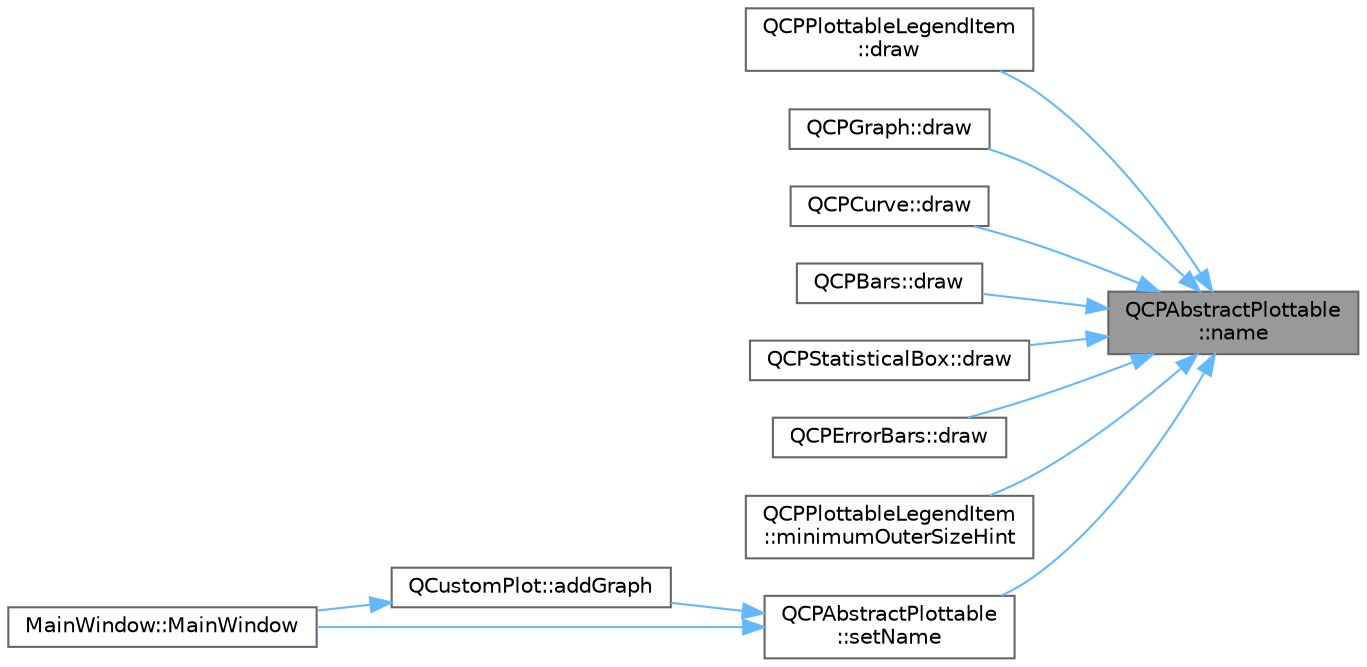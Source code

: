 digraph "QCPAbstractPlottable::name"
{
 // LATEX_PDF_SIZE
  bgcolor="transparent";
  edge [fontname=Helvetica,fontsize=10,labelfontname=Helvetica,labelfontsize=10];
  node [fontname=Helvetica,fontsize=10,shape=box,height=0.2,width=0.4];
  rankdir="RL";
  Node1 [label="QCPAbstractPlottable\l::name",height=0.2,width=0.4,color="gray40", fillcolor="grey60", style="filled", fontcolor="black",tooltip=" "];
  Node1 -> Node2 [dir="back",color="steelblue1",style="solid"];
  Node2 [label="QCPPlottableLegendItem\l::draw",height=0.2,width=0.4,color="grey40", fillcolor="white", style="filled",URL="$class_q_c_p_plottable_legend_item.html#a5838366619200e99680afa6d355d13fa",tooltip=" "];
  Node1 -> Node3 [dir="back",color="steelblue1",style="solid"];
  Node3 [label="QCPGraph::draw",height=0.2,width=0.4,color="grey40", fillcolor="white", style="filled",URL="$class_q_c_p_graph.html#a2b0849598f06e834b43ce18cd13bcdc3",tooltip=" "];
  Node1 -> Node4 [dir="back",color="steelblue1",style="solid"];
  Node4 [label="QCPCurve::draw",height=0.2,width=0.4,color="grey40", fillcolor="white", style="filled",URL="$class_q_c_p_curve.html#ac199d41d23865cd68bd7b598308a4433",tooltip=" "];
  Node1 -> Node5 [dir="back",color="steelblue1",style="solid"];
  Node5 [label="QCPBars::draw",height=0.2,width=0.4,color="grey40", fillcolor="white", style="filled",URL="$class_q_c_p_bars.html#aa267c20650d55084c3f47cb2f8fac9dc",tooltip=" "];
  Node1 -> Node6 [dir="back",color="steelblue1",style="solid"];
  Node6 [label="QCPStatisticalBox::draw",height=0.2,width=0.4,color="grey40", fillcolor="white", style="filled",URL="$class_q_c_p_statistical_box.html#afcff35fa79728cfe10e80e0702014fea",tooltip=" "];
  Node1 -> Node7 [dir="back",color="steelblue1",style="solid"];
  Node7 [label="QCPErrorBars::draw",height=0.2,width=0.4,color="grey40", fillcolor="white", style="filled",URL="$class_q_c_p_error_bars.html#a801e85931372abf2a1034bfb2eac5cd2",tooltip=" "];
  Node1 -> Node8 [dir="back",color="steelblue1",style="solid"];
  Node8 [label="QCPPlottableLegendItem\l::minimumOuterSizeHint",height=0.2,width=0.4,color="grey40", fillcolor="white", style="filled",URL="$class_q_c_p_plottable_legend_item.html#a8b543f3ac32b2fe59326e01c1101b3b8",tooltip=" "];
  Node1 -> Node9 [dir="back",color="steelblue1",style="solid"];
  Node9 [label="QCPAbstractPlottable\l::setName",height=0.2,width=0.4,color="grey40", fillcolor="white", style="filled",URL="$class_q_c_p_abstract_plottable.html#ab79c7ba76bc7fa89a4b3580e12149f1f",tooltip=" "];
  Node9 -> Node10 [dir="back",color="steelblue1",style="solid"];
  Node10 [label="QCustomPlot::addGraph",height=0.2,width=0.4,color="grey40", fillcolor="white", style="filled",URL="$class_q_custom_plot.html#a6fb2873d35a8a8089842d81a70a54167",tooltip=" "];
  Node10 -> Node11 [dir="back",color="steelblue1",style="solid"];
  Node11 [label="MainWindow::MainWindow",height=0.2,width=0.4,color="grey40", fillcolor="white", style="filled",URL="$class_main_window.html#a8b244be8b7b7db1b08de2a2acb9409db",tooltip=" "];
  Node9 -> Node11 [dir="back",color="steelblue1",style="solid"];
}
